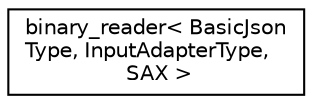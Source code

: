 digraph "Graphical Class Hierarchy"
{
 // LATEX_PDF_SIZE
  edge [fontname="Helvetica",fontsize="10",labelfontname="Helvetica",labelfontsize="10"];
  node [fontname="Helvetica",fontsize="10",shape=record];
  rankdir="LR";
  Node0 [label="binary_reader\< BasicJson\lType, InputAdapterType,\l SAX \>",height=0.2,width=0.4,color="black", fillcolor="white", style="filled",URL="$classdetail_1_1binary__reader.html",tooltip="deserialization of CBOR, MessagePack, and UBJSON values"];
}
